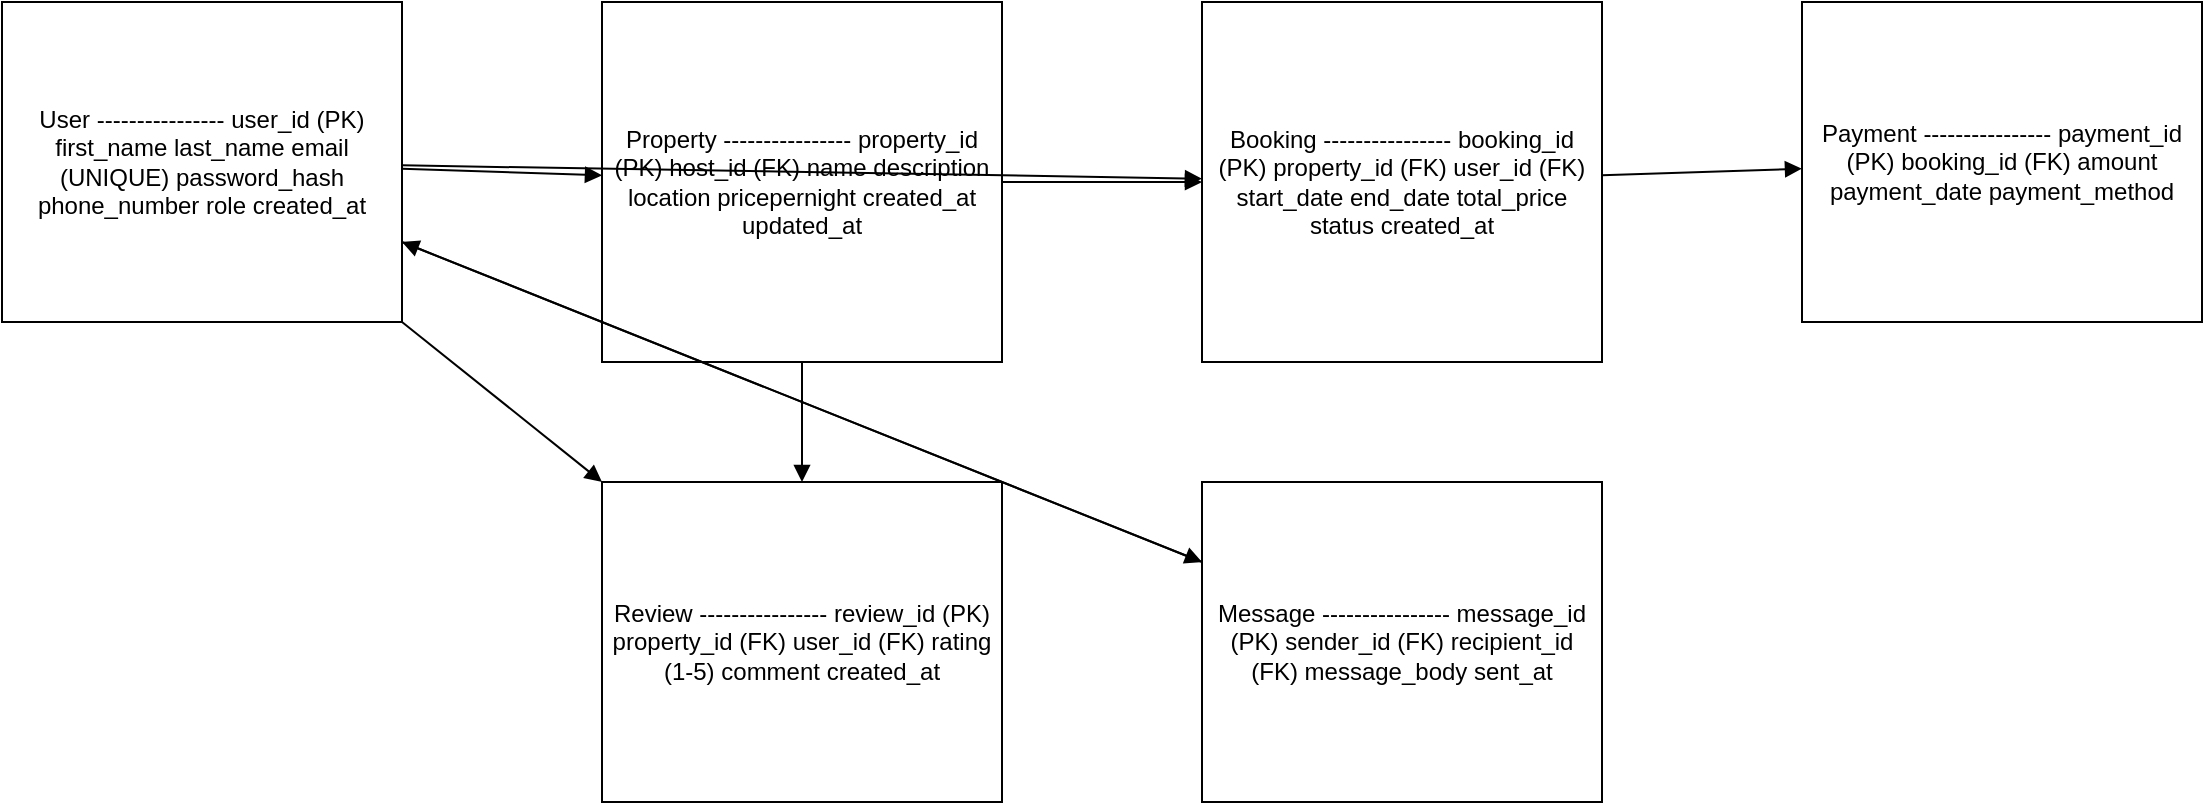 <?xml version="1.0" encoding="UTF-8"?>
<mxfile>
  <diagram name="Airbnb ERD" id="airbnb-erd">
    <mxGraphModel dx="1280" dy="720" grid="1" gridSize="10" guides="1" tooltips="1" connect="1" arrows="1" fold="1" page="1" pageScale="1" pageWidth="1100" pageHeight="850" math="0" shadow="0">
      <root>
        <mxCell id="0" />
        <mxCell id="1" parent="0" />

        <!-- User Entity -->
        <mxCell id="user" value="User
----------------
user_id (PK)
first_name
last_name
email (UNIQUE)
password_hash
phone_number
role
created_at" style="shape=rectangle;whiteSpace=wrap;html=1;" vertex="1" parent="1">
          <mxGeometry x="60" y="60" width="200" height="160" as="geometry" />
        </mxCell>

        <!-- Property Entity -->
        <mxCell id="property" value="Property
----------------
property_id (PK)
host_id (FK)
name
description
location
pricepernight
created_at
updated_at" style="shape=rectangle;whiteSpace=wrap;html=1;" vertex="1" parent="1">
          <mxGeometry x="360" y="60" width="200" height="180" as="geometry" />
        </mxCell>

        <!-- Booking Entity -->
        <mxCell id="booking" value="Booking
----------------
booking_id (PK)
property_id (FK)
user_id (FK)
start_date
end_date
total_price
status
created_at" style="shape=rectangle;whiteSpace=wrap;html=1;" vertex="1" parent="1">
          <mxGeometry x="660" y="60" width="200" height="180" as="geometry" />
        </mxCell>

        <!-- Payment Entity -->
        <mxCell id="payment" value="Payment
----------------
payment_id (PK)
booking_id (FK)
amount
payment_date
payment_method" style="shape=rectangle;whiteSpace=wrap;html=1;" vertex="1" parent="1">
          <mxGeometry x="960" y="60" width="200" height="160" as="geometry" />
        </mxCell>

        <!-- Review Entity -->
        <mxCell id="review" value="Review
----------------
review_id (PK)
property_id (FK)
user_id (FK)
rating (1-5)
comment
created_at" style="shape=rectangle;whiteSpace=wrap;html=1;" vertex="1" parent="1">
          <mxGeometry x="360" y="300" width="200" height="160" as="geometry" />
        </mxCell>

        <!-- Message Entity -->
        <mxCell id="message" value="Message
----------------
message_id (PK)
sender_id (FK)
recipient_id (FK)
message_body
sent_at" style="shape=rectangle;whiteSpace=wrap;html=1;" vertex="1" parent="1">
          <mxGeometry x="660" y="300" width="200" height="160" as="geometry" />
        </mxCell>

        <!-- Relationships -->
        <mxCell id="rel1" edge="1" parent="1" source="user" target="property" style="endArrow=block;endFill=1;">
          <mxGeometry relative="1" as="geometry" />
        </mxCell>
        <mxCell id="rel2" edge="1" parent="1" source="user" target="booking" style="endArrow=block;endFill=1;">
          <mxGeometry relative="1" as="geometry" />
        </mxCell>
        <mxCell id="rel3" edge="1" parent="1" source="property" target="booking" style="endArrow=block;endFill=1;">
          <mxGeometry relative="1" as="geometry" />
        </mxCell>
        <mxCell id="rel4" edge="1" parent="1" source="booking" target="payment" style="endArrow=block;endFill=1;">
          <mxGeometry relative="1" as="geometry" />
        </mxCell>
        <mxCell id="rel5" edge="1" parent="1" source="user" target="review" style="endArrow=block;endFill=1;">
          <mxGeometry relative="1" as="geometry" />
        </mxCell>
        <mxCell id="rel6" edge="1" parent="1" source="property" target="review" style="endArrow=block;endFill=1;">
          <mxGeometry relative="1" as="geometry" />
        </mxCell>
        <mxCell id="rel7" edge="1" parent="1" source="user" target="message" style="endArrow=block;endFill=1;">
          <mxGeometry relative="1" as="geometry" />
        </mxCell>
        <mxCell id="rel8" edge="1" parent="1" source="message" target="user" style="endArrow=block;endFill=1;">
          <mxGeometry relative="1" as="geometry" />
        </mxCell>

      </root>
    </mxGraphModel>
  </diagram>
</mxfile>
